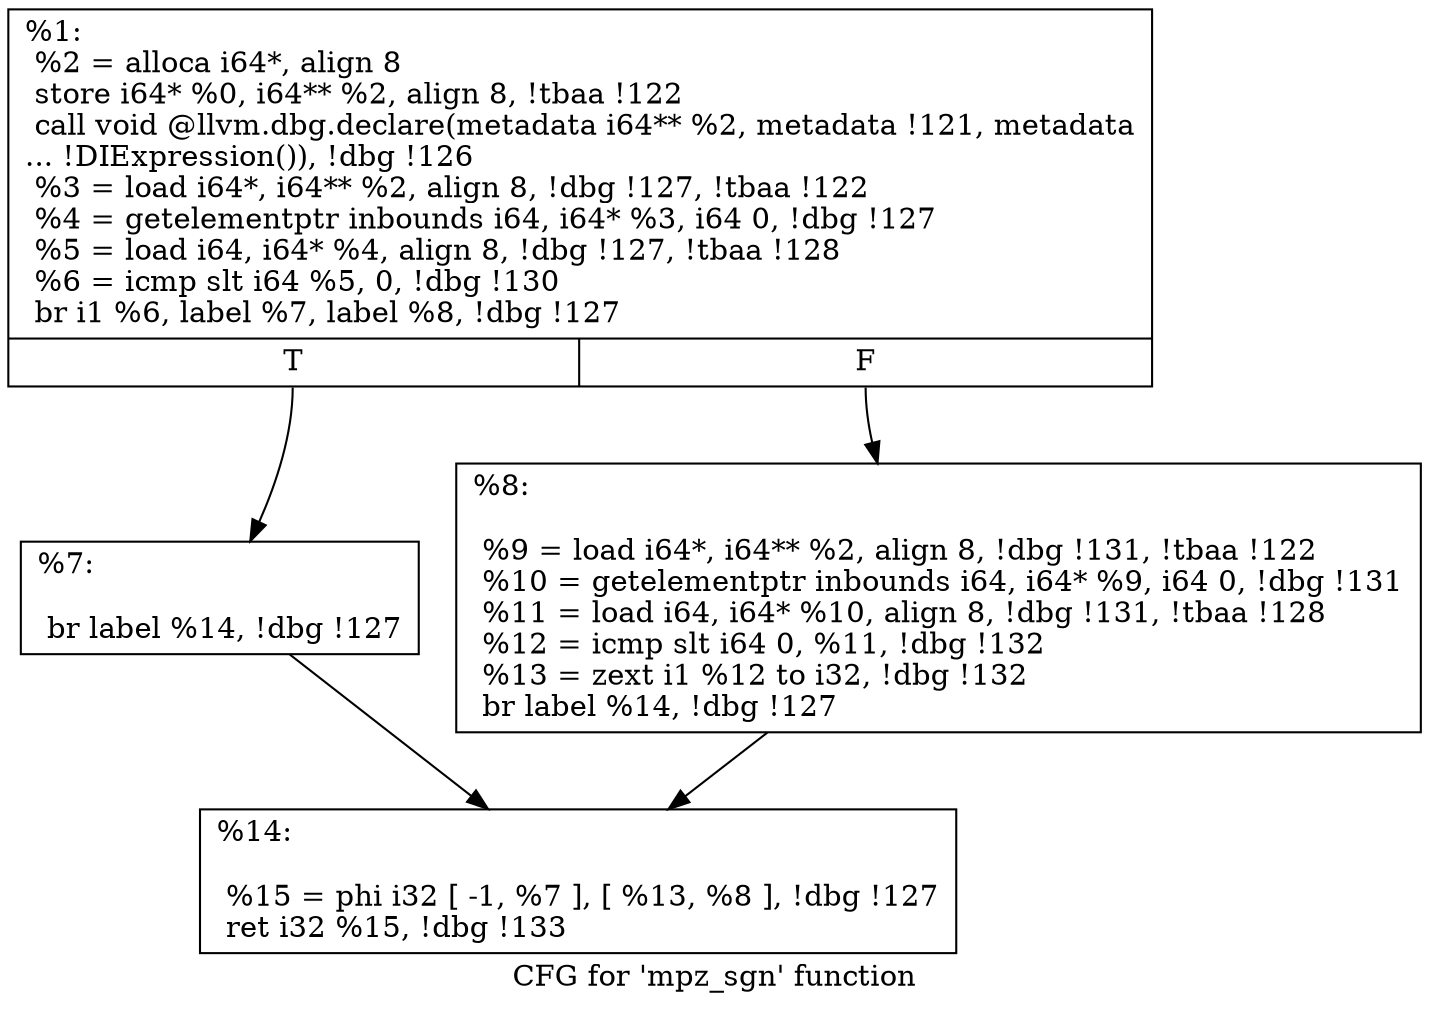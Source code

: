 digraph "CFG for 'mpz_sgn' function" {
	label="CFG for 'mpz_sgn' function";

	Node0x23739a0 [shape=record,label="{%1:\l  %2 = alloca i64*, align 8\l  store i64* %0, i64** %2, align 8, !tbaa !122\l  call void @llvm.dbg.declare(metadata i64** %2, metadata !121, metadata\l... !DIExpression()), !dbg !126\l  %3 = load i64*, i64** %2, align 8, !dbg !127, !tbaa !122\l  %4 = getelementptr inbounds i64, i64* %3, i64 0, !dbg !127\l  %5 = load i64, i64* %4, align 8, !dbg !127, !tbaa !128\l  %6 = icmp slt i64 %5, 0, !dbg !130\l  br i1 %6, label %7, label %8, !dbg !127\l|{<s0>T|<s1>F}}"];
	Node0x23739a0:s0 -> Node0x2381ac0;
	Node0x23739a0:s1 -> Node0x2381b10;
	Node0x2381ac0 [shape=record,label="{%7:\l\l  br label %14, !dbg !127\l}"];
	Node0x2381ac0 -> Node0x2381b60;
	Node0x2381b10 [shape=record,label="{%8:\l\l  %9 = load i64*, i64** %2, align 8, !dbg !131, !tbaa !122\l  %10 = getelementptr inbounds i64, i64* %9, i64 0, !dbg !131\l  %11 = load i64, i64* %10, align 8, !dbg !131, !tbaa !128\l  %12 = icmp slt i64 0, %11, !dbg !132\l  %13 = zext i1 %12 to i32, !dbg !132\l  br label %14, !dbg !127\l}"];
	Node0x2381b10 -> Node0x2381b60;
	Node0x2381b60 [shape=record,label="{%14:\l\l  %15 = phi i32 [ -1, %7 ], [ %13, %8 ], !dbg !127\l  ret i32 %15, !dbg !133\l}"];
}
